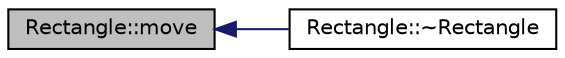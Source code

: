 digraph "Rectangle::move"
{
  edge [fontname="Helvetica",fontsize="10",labelfontname="Helvetica",labelfontsize="10"];
  node [fontname="Helvetica",fontsize="10",shape=record];
  rankdir="LR";
  Node1 [label="Rectangle::move",height=0.2,width=0.4,color="black", fillcolor="grey75", style="filled", fontcolor="black"];
  Node1 -> Node2 [dir="back",color="midnightblue",fontsize="10",style="solid",fontname="Helvetica"];
  Node2 [label="Rectangle::~Rectangle",height=0.2,width=0.4,color="black", fillcolor="white", style="filled",URL="$classRectangle.html#a494c076b13aadf26efdce07d23c61ddd",tooltip="Destructor ~Rectangle: Class Rectangle  Destructs the rectangle object.  PRE-CONDITIONS <none> ..."];
}
